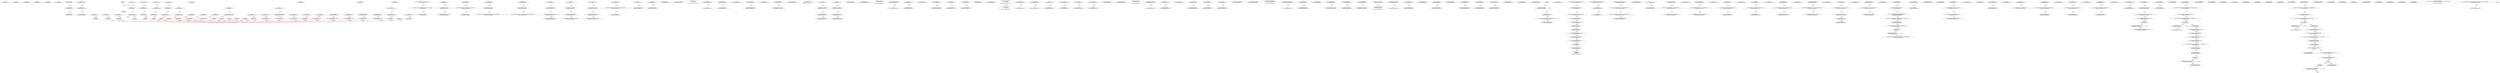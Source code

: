 digraph  {
13 [label="2_ transfer\n13-function_definition-3-3", type_label=function_definition];
28 [label="3_ approve\n28-function_definition-4-4", type_label=function_definition];
43 [label="4_ transferFrom\n43-function_definition-5-5", type_label=function_definition];
62 [label="5_ totalSupply\n62-function_definition-6-6", type_label=function_definition];
70 [label="6_ balanceOf\n70-function_definition-7-7", type_label=function_definition];
82 [label="7_ allowance\n82-function_definition-8-8", type_label=function_definition];
136 [label="13_ string private _name;\n136-new_variable-14-14", type_label=new_variable];
141 [label="14_ string private _symbol;\n141-new_variable-15-15", type_label=new_variable];
146 [label="15_ uint8 private _decimals;\n146-new_variable-16-16", type_label=new_variable];
165 [label="17_ _name = name;\n165-expression_statement-18-18", type_label=expression_statement];
169 [label="18_ _symbol = symbol;\n169-expression_statement-19-19", type_label=expression_statement];
173 [label="19_ _decimals = decimals;\n173-expression_statement-20-20", type_label=expression_statement];
177 [label="21_ name\n177-function_definition-22-24", type_label=function_definition];
186 [label="22_ return _name;\n186-return-23-23", type_label=return];
188 [label="24_ symbol\n188-function_definition-25-27", type_label=function_definition];
197 [label="25_ return _symbol;\n197-return-26-26", type_label=return];
199 [label="27_ decimals\n199-function_definition-28-30", type_label=function_definition];
208 [label="28_ return _decimals;\n208-return-29-29", type_label=return];
217 [label="33_ mul\n217-function_definition-34-41", type_label=function_definition];
234 [label="34_ if_a == 0\n234-if-35-37", type_label=if];
239 [label="35_ return 0;\n239-return-36-36", type_label=return];
241 [label="37_ uint256 c = a * b;\n241-new_variable-38-38", type_label=new_variable];
242 [label="37_ uint256 c\n242-new_variable-38-38", type_label=new_variable];
249 [label="38_ require(c / a == b);\n249-expression_statement-39-39", type_label=expression_statement];
258 [label="39_ return c;\n258-return-40-40", type_label=return];
260 [label="41_ div\n260-function_definition-42-46", type_label=function_definition];
277 [label="42_ require(b > 0);\n277-expression_statement-43-43", type_label=expression_statement];
284 [label="43_ uint256 c = a / b;\n284-new_variable-44-44", type_label=new_variable];
285 [label="43_ uint256 c\n285-new_variable-44-44", type_label=new_variable];
292 [label="44_ return c;\n292-return-45-45", type_label=return];
294 [label="46_ sub\n294-function_definition-47-51", type_label=function_definition];
311 [label="47_ require(b <= a);\n311-expression_statement-48-48", type_label=expression_statement];
318 [label="48_ uint256 c = a - b;\n318-new_variable-49-49", type_label=new_variable];
319 [label="48_ uint256 c\n319-new_variable-49-49", type_label=new_variable];
326 [label="49_ return c;\n326-return-50-50", type_label=return];
328 [label="51_ add\n328-function_definition-52-56", type_label=function_definition];
345 [label="52_ uint256 c = a + b;\n345-new_variable-53-53", type_label=new_variable];
346 [label="52_ uint256 c\n346-new_variable-53-53", type_label=new_variable];
353 [label="53_ require(c >= a);\n353-expression_statement-54-54", type_label=expression_statement];
360 [label="54_ return c;\n360-return-55-55", type_label=return];
362 [label="56_ mod\n362-function_definition-57-60", type_label=function_definition];
379 [label="57_ require(b != 0);\n379-expression_statement-58-58", type_label=expression_statement];
386 [label="58_ return a % b;\n386-return-59-59", type_label=return];
405 [label="64_ mapping (address => uint256) private _balances;\n405-new_variable-65-65", type_label=new_variable];
412 [label="65_ mapping (address => mapping (address => uint256)) private _allowed;\n412-new_variable-66-66", type_label=new_variable];
421 [label="66_ uint256 private _totalSupply;\n421-new_variable-67-67", type_label=new_variable];
426 [label="67_ totalSupply\n426-function_definition-68-70", type_label=function_definition];
435 [label="68_ return _totalSupply;\n435-return-69-69", type_label=return];
437 [label="70_ balanceOf\n437-function_definition-71-73", type_label=function_definition];
450 [label="71_ return _balances[owner];\n450-return-72-72", type_label=return];
454 [label="73_ allowance\n454-function_definition-74-76", type_label=function_definition];
471 [label="74_ return _allowed[owner][spender];\n471-return-75-75", type_label=return];
477 [label="76_ transfer\n477-function_definition-77-80", type_label=function_definition];
493 [label="77_ _transfer(msg.sender, to, value);\n493-expression_statement-78-78", type_label=expression_statement];
504 [label="78_ return true;\n504-return-79-79", type_label=return];
507 [label="80_ approve\n507-function_definition-81-86", type_label=function_definition];
523 [label="81_ require(spender != address(0));\n523-expression_statement-82-82", type_label=expression_statement];
532 [label="82_ _allowed[msg.sender][spender] = value;\n532-expression_statement-83-83", type_label=expression_statement];
552 [label="84_ return true;\n552-return-85-85", type_label=return];
555 [label="86_ transferFrom\n555-function_definition-87-92", type_label=function_definition];
575 [label="87_ _allowed[from][msg.sender] = _allowed[from][msg.sender].sub(value);\n575-expression_statement-88-88", type_label=expression_statement];
596 [label="88_ _transfer(from, to, value);\n596-expression_statement-89-89", type_label=expression_statement];
621 [label="90_ return true;\n621-return-91-91", type_label=return];
624 [label="92_ increaseAllowance\n624-function_definition-93-98", type_label=function_definition];
640 [label="93_ require(spender != address(0));\n640-expression_statement-94-94", type_label=expression_statement];
649 [label="94_ _allowed[msg.sender][spender] = _allowed[msg.sender][spender].add(addedValue);\n649-expression_statement-95-95", type_label=expression_statement];
686 [label="96_ return true;\n686-return-97-97", type_label=return];
689 [label="98_ decreaseAllowance\n689-function_definition-99-104", type_label=function_definition];
705 [label="99_ require(spender != address(0));\n705-expression_statement-100-100", type_label=expression_statement];
714 [label="100_ _allowed[msg.sender][spender] = _allowed[msg.sender][spender].sub(subtractedValue);\n714-expression_statement-101-101", type_label=expression_statement];
751 [label="102_ return true;\n751-return-103-103", type_label=return];
754 [label="104_ _transfer\n754-function_definition-105-110", type_label=function_definition];
770 [label="105_ require(to != address(0));\n770-expression_statement-106-106", type_label=expression_statement];
779 [label="106_ _balances[from] = _balances[from].sub(value);\n779-expression_statement-107-107", type_label=expression_statement];
792 [label="107_ _balances[to] = _balances[to].add(value);\n792-expression_statement-108-108", type_label=expression_statement];
813 [label="110_ _mint\n813-function_definition-111-116", type_label=function_definition];
825 [label="111_ require(account != address(0));\n825-expression_statement-112-112", type_label=expression_statement];
834 [label="112_ _totalSupply = _totalSupply.add(value);\n834-expression_statement-113-113", type_label=expression_statement];
843 [label="113_ _balances[account] = _balances[account].add(value);\n843-expression_statement-114-114", type_label=expression_statement];
866 [label="116_ _burn\n866-function_definition-117-122", type_label=function_definition];
878 [label="117_ require(account != address(0));\n878-expression_statement-118-118", type_label=expression_statement];
887 [label="118_ _totalSupply = _totalSupply.sub(value);\n887-expression_statement-119-119", type_label=expression_statement];
896 [label="119_ _balances[account] = _balances[account].sub(value);\n896-expression_statement-120-120", type_label=expression_statement];
919 [label="122_ _burnFrom\n919-function_definition-123-127", type_label=function_definition];
931 [label="123_ _allowed[account][msg.sender] = _allowed[account][msg.sender].sub(value);\n931-expression_statement-124-124", type_label=expression_statement];
952 [label="124_ _burn(account, value);\n952-expression_statement-125-125", type_label=expression_statement];
985 [label="130_ burn\n985-function_definition-131-133", type_label=function_definition];
993 [label="131_ _burn(msg.sender, value);\n993-expression_statement-132-132", type_label=expression_statement];
1002 [label="133_ burnFrom\n1002-function_definition-134-136", type_label=function_definition];
1014 [label="134_ _burnFrom(from, value);\n1014-expression_statement-135-135", type_label=expression_statement];
1028 [label="139_ address private _owner;\n1028-new_variable-140-140", type_label=new_variable];
1045 [label="142_ _owner = msg.sender;\n1045-expression_statement-143-143", type_label=expression_statement];
1059 [label="145_ owner\n1059-function_definition-146-148", type_label=function_definition];
1068 [label="146_ return _owner;\n1068-return-147-147", type_label=return];
1070 [label="148_ modifier onlyOwner() {\n        require(isOwner());\n        _;\n    }\n1070-expression_statement-149-152", type_label=expression_statement];
1073 [label="149_ require(isOwner());\n1073-expression_statement-150-150", type_label=expression_statement];
1079 [label="150_ _;\n1079-expression_statement-151-151", type_label=expression_statement];
1081 [label="152_ isOwner\n1081-function_definition-153-155", type_label=function_definition];
1090 [label="153_ return msg.sender == _owner;\n1090-return-154-154", type_label=return];
1096 [label="155_ renounceOwnership\n1096-function_definition-156-159", type_label=function_definition];
1099 [label="155_ onlyOwner\n1099-expression_statement-156-156", type_label=expression_statement];
1110 [label="157_ _owner = address(0);\n1110-expression_statement-158-158", type_label=expression_statement];
1116 [label="159_ transferOwnership\n1116-function_definition-160-162", type_label=function_definition];
1123 [label="159_ onlyOwner\n1123-expression_statement-160-160", type_label=expression_statement];
1126 [label="160_ _transferOwnership(newOwner);\n1126-expression_statement-161-161", type_label=expression_statement];
1131 [label="162_ _transferOwnership\n1131-function_definition-163-167", type_label=function_definition];
1139 [label="163_ require(newOwner != address(0));\n1139-expression_statement-164-164", type_label=expression_statement];
1154 [label="165_ _owner = newOwner;\n1154-expression_statement-166-166", type_label=expression_statement];
1165 [label="170_ struct Role {\n        mapping (address => bool) bearer;\n    }\n1165-expression_statement-171-173", type_label=expression_statement];
1173 [label="173_ add\n1173-function_definition-174-178", type_label=function_definition];
1186 [label="174_ require(account != address(0));\n1186-expression_statement-175-175", type_label=expression_statement];
1195 [label="175_ require(!has(role, account));\n1195-expression_statement-176-176", type_label=expression_statement];
1206 [label="176_ role.bearer[account] = true;\n1206-expression_statement-177-177", type_label=expression_statement];
1215 [label="178_ remove\n1215-function_definition-179-183", type_label=function_definition];
1228 [label="179_ require(account != address(0));\n1228-expression_statement-180-180", type_label=expression_statement];
1237 [label="180_ require(has(role, account));\n1237-expression_statement-181-181", type_label=expression_statement];
1247 [label="181_ role.bearer[account] = false;\n1247-expression_statement-182-182", type_label=expression_statement];
1256 [label="183_ has\n1256-function_definition-184-187", type_label=function_definition];
1274 [label="184_ require(account != address(0));\n1274-expression_statement-185-185", type_label=expression_statement];
1283 [label="185_ return role.bearer[account];\n1283-return-186-186", type_label=return];
1315 [label="193_ Roles.Role private _pausers;\n1315-new_variable-194-194", type_label=new_variable];
1324 [label="195_ _addPauser(msg.sender);\n1324-expression_statement-196-196", type_label=expression_statement];
1331 [label="197_ modifier onlyPauser() {\n        require(isPauser(msg.sender));\n        _;\n    }\n1331-expression_statement-198-201", type_label=expression_statement];
1334 [label="198_ require(isPauser(msg.sender));\n1334-expression_statement-199-199", type_label=expression_statement];
1344 [label="199_ _;\n1344-expression_statement-200-200", type_label=expression_statement];
1346 [label="201_ isPauser\n1346-function_definition-202-204", type_label=function_definition];
1359 [label="202_ return _pausers.has(account);\n1359-return-203-203", type_label=return];
1366 [label="204_ addPauser\n1366-function_definition-205-207", type_label=function_definition];
1373 [label="204_ onlyPauser\n1373-expression_statement-205-205", type_label=expression_statement];
1376 [label="205_ _addPauser(account);\n1376-expression_statement-206-206", type_label=expression_statement];
1381 [label="207_ renouncePauser\n1381-function_definition-208-210", type_label=function_definition];
1385 [label="208_ _removePauser(msg.sender);\n1385-expression_statement-209-209", type_label=expression_statement];
1392 [label="210_ _addPauser\n1392-function_definition-211-214", type_label=function_definition];
1400 [label="211_ _pausers.add(account);\n1400-expression_statement-212-212", type_label=expression_statement];
1411 [label="214_ _removePauser\n1411-function_definition-215-218", type_label=function_definition];
1419 [label="215_ _pausers.remove(account);\n1419-expression_statement-216-216", type_label=expression_statement];
1452 [label="223_ bool private _paused;\n1452-new_variable-224-224", type_label=new_variable];
1459 [label="225_ _paused = false;\n1459-expression_statement-226-226", type_label=expression_statement];
1464 [label="227_ paused\n1464-function_definition-228-230", type_label=function_definition];
1473 [label="228_ return _paused;\n1473-return-229-229", type_label=return];
1475 [label="230_ modifier whenNotPaused() {\n        require(!_paused);\n        _;\n    }\n1475-expression_statement-231-234", type_label=expression_statement];
1478 [label="231_ require(!_paused);\n1478-expression_statement-232-232", type_label=expression_statement];
1484 [label="232_ _;\n1484-expression_statement-233-233", type_label=expression_statement];
1486 [label="234_ modifier whenPaused() {\n        require(_paused);\n        _;\n    }\n1486-expression_statement-235-238", type_label=expression_statement];
1489 [label="235_ require(_paused);\n1489-expression_statement-236-236", type_label=expression_statement];
1494 [label="236_ _;\n1494-expression_statement-237-237", type_label=expression_statement];
1496 [label="238_ pause\n1496-function_definition-239-242", type_label=function_definition];
1499 [label="238_ onlyPauser\n1499-expression_statement-239-239", type_label=expression_statement];
1501 [label="238_ whenNotPaused\n1501-expression_statement-239-239", type_label=expression_statement];
1504 [label="239_ _paused = true;\n1504-expression_statement-240-240", type_label=expression_statement];
1515 [label="242_ unpause\n1515-function_definition-243-246", type_label=function_definition];
1518 [label="242_ onlyPauser\n1518-expression_statement-243-243", type_label=expression_statement];
1520 [label="242_ whenPaused\n1520-expression_statement-243-243", type_label=expression_statement];
1523 [label="243_ _paused = false;\n1523-expression_statement-244-244", type_label=expression_statement];
1560 [label="252_ Roles.Role private _minters;\n1560-new_variable-253-253", type_label=new_variable];
1569 [label="254_ _addMinter(msg.sender);\n1569-expression_statement-255-255", type_label=expression_statement];
1576 [label="256_ modifier onlyMinter() {\n        require(isMinter(msg.sender));\n        _;\n    }\n1576-expression_statement-257-260", type_label=expression_statement];
1579 [label="257_ require(isMinter(msg.sender));\n1579-expression_statement-258-258", type_label=expression_statement];
1589 [label="258_ _;\n1589-expression_statement-259-259", type_label=expression_statement];
1591 [label="260_ isMinter\n1591-function_definition-261-263", type_label=function_definition];
1604 [label="261_ return _minters.has(account);\n1604-return-262-262", type_label=return];
1611 [label="263_ addMinter\n1611-function_definition-264-266", type_label=function_definition];
1618 [label="263_ onlyMinter\n1618-expression_statement-264-264", type_label=expression_statement];
1621 [label="264_ _addMinter(account);\n1621-expression_statement-265-265", type_label=expression_statement];
1626 [label="266_ renounceMinter\n1626-function_definition-267-269", type_label=function_definition];
1630 [label="267_ _removeMinter(msg.sender);\n1630-expression_statement-268-268", type_label=expression_statement];
1637 [label="269_ _addMinter\n1637-function_definition-270-273", type_label=function_definition];
1645 [label="270_ _minters.add(account);\n1645-expression_statement-271-271", type_label=expression_statement];
1656 [label="273_ _removeMinter\n1656-function_definition-274-277", type_label=function_definition];
1664 [label="274_ _minters.remove(account);\n1664-expression_statement-275-275", type_label=expression_statement];
1701 [label="283_ Roles.Role private _whitelistAdmins;\n1701-new_variable-284-284", type_label=new_variable];
1710 [label="285_ _addWhitelistAdmin(msg.sender);\n1710-expression_statement-286-286", type_label=expression_statement];
1717 [label="287_ modifier onlyWhitelistAdmin() {\n        require(isWhitelistAdmin(msg.sender));\n        _;\n    }\n1717-expression_statement-288-291", type_label=expression_statement];
1720 [label="288_ require(isWhitelistAdmin(msg.sender));\n1720-expression_statement-289-289", type_label=expression_statement];
1730 [label="289_ _;\n1730-expression_statement-290-290", type_label=expression_statement];
1732 [label="291_ isWhitelistAdmin\n1732-function_definition-292-294", type_label=function_definition];
1745 [label="292_ return _whitelistAdmins.has(account);\n1745-return-293-293", type_label=return];
1752 [label="294_ addWhitelistAdmin\n1752-function_definition-295-297", type_label=function_definition];
1759 [label="294_ onlyWhitelistAdmin\n1759-expression_statement-295-295", type_label=expression_statement];
1762 [label="295_ _addWhitelistAdmin(account);\n1762-expression_statement-296-296", type_label=expression_statement];
1767 [label="297_ renounceWhitelistAdmin\n1767-function_definition-298-300", type_label=function_definition];
1771 [label="298_ _removeWhitelistAdmin(msg.sender);\n1771-expression_statement-299-299", type_label=expression_statement];
1778 [label="300_ _addWhitelistAdmin\n1778-function_definition-301-304", type_label=function_definition];
1786 [label="301_ _whitelistAdmins.add(account);\n1786-expression_statement-302-302", type_label=expression_statement];
1797 [label="304_ _removeWhitelistAdmin\n1797-function_definition-305-308", type_label=function_definition];
1805 [label="305_ _whitelistAdmins.remove(account);\n1805-expression_statement-306-306", type_label=expression_statement];
1845 [label="314_ Roles.Role private _whitelisteds;\n1845-new_variable-315-315", type_label=new_variable];
1852 [label="315_ modifier onlyWhitelisted() {\n        require(isWhitelisted(msg.sender));\n        _;\n    }\n1852-expression_statement-316-319", type_label=expression_statement];
1855 [label="316_ require(isWhitelisted(msg.sender));\n1855-expression_statement-317-317", type_label=expression_statement];
1865 [label="317_ _;\n1865-expression_statement-318-318", type_label=expression_statement];
1867 [label="319_ isWhitelisted\n1867-function_definition-320-322", type_label=function_definition];
1880 [label="320_ return _whitelisteds.has(account);\n1880-return-321-321", type_label=return];
1887 [label="322_ addWhitelisted\n1887-function_definition-323-325", type_label=function_definition];
1894 [label="322_ onlyWhitelistAdmin\n1894-expression_statement-323-323", type_label=expression_statement];
1897 [label="323_ _addWhitelisted(account);\n1897-expression_statement-324-324", type_label=expression_statement];
1902 [label="325_ removeWhitelisted\n1902-function_definition-326-328", type_label=function_definition];
1909 [label="325_ onlyWhitelistAdmin\n1909-expression_statement-326-326", type_label=expression_statement];
1912 [label="326_ _removeWhitelisted(account);\n1912-expression_statement-327-327", type_label=expression_statement];
1917 [label="328_ renounceWhitelisted\n1917-function_definition-329-331", type_label=function_definition];
1921 [label="329_ _removeWhitelisted(msg.sender);\n1921-expression_statement-330-330", type_label=expression_statement];
1928 [label="331_ _addWhitelisted\n1928-function_definition-332-335", type_label=function_definition];
1936 [label="332_ _whitelisteds.add(account);\n1936-expression_statement-333-333", type_label=expression_statement];
1947 [label="335_ _removeWhitelisted\n1947-function_definition-336-339", type_label=function_definition];
1955 [label="336_ _whitelisteds.remove(account);\n1955-expression_statement-337-337", type_label=expression_statement];
1980 [label="343_ WhitelistedRole()\n1980-expression_statement-344-344", type_label=expression_statement];
1983 [label="345_ verifyParticipant\n1983-function_definition-346-350", type_label=function_definition];
1990 [label="345_ onlyWhitelistAdmin\n1990-expression_statement-346-346", type_label=expression_statement];
1993 [label="346_ if\n1993-if-347-349", type_label=if];
2000 [label="347_ addWhitelisted(participant);\n2000-expression_statement-348-348", type_label=expression_statement];
2005 [label="350_ removeWhitelistAdmin\n2005-function_definition-351-354", type_label=function_definition];
2012 [label="350_ onlyOwner\n2012-expression_statement-351-351", type_label=expression_statement];
2015 [label="351_ require(account != msg.sender, \"Use renounceWhitelistAdmin\");\n2015-expression_statement-352-352", type_label=expression_statement];
2027 [label="352_ _removeWhitelistAdmin(account);\n2027-expression_statement-353-353", type_label=expression_statement];
2054 [label="357_ mapping(address => uint256) public pendingBuys;\n2054-new_variable-358-358", type_label=new_variable];
2061 [label="358_ address[] public participantAddresses;\n2061-new_variable-359-359", type_label=new_variable];
2067 [label="359_ mapping (address => uint256) public pendingWithdrawals;\n2067-new_variable-360-360", type_label=new_variable];
2074 [label="360_ address payable[] public withdrawals;\n2074-new_variable-361-361", type_label=new_variable];
2080 [label="361_ uint256 public minimumWei = 50 finney;\n2080-new_variable-362-362", type_label=new_variable];
2087 [label="362_ uint256 public entryFee = 50;\n2087-new_variable-363-363", type_label=new_variable];
2093 [label="363_ uint256 public exitFee = 50;\n2093-new_variable-364-364", type_label=new_variable];
2099 [label="364_ uint256 public minTokenRedemption = 1 ether;\n2099-new_variable-365-365", type_label=new_variable];
2106 [label="365_ uint256 public maxAllocationsPerTx = 50;\n2106-new_variable-366-366", type_label=new_variable];
2112 [label="366_ uint256 public maxWithdrawalsPerTx = 50;\n2112-new_variable-367-367", type_label=new_variable];
2118 [label="367_ Price public price;\n2118-new_variable-368-368", type_label=new_variable];
2124 [label="368_ address public whitelistContract;\n2124-new_variable-369-369", type_label=new_variable];
2129 [label="369_ struct Price {\n        uint256 numerator;\n        uint256 denominator;\n    }\n2129-expression_statement-370-373", type_label=expression_statement];
2248 [label="384_ ERC20Detailed(\"CRYPTO10 Hedged\", \"C10\", 18)\n2248-expression_statement-385-385", type_label=expression_statement];
2258 [label="385_ ERC20Burnable()\n2258-expression_statement-386-386", type_label=expression_statement];
2260 [label="386_ Pausable()\n2260-expression_statement-387-387", type_label=expression_statement];
2263 [label="387_ price = Price(priceNumeratorInput, 1000);\n2263-expression_statement-388-388", type_label=expression_statement];
2272 [label="388_ require(priceNumeratorInput > 0, \"Invalid price numerator\");\n2272-expression_statement-389-389", type_label=expression_statement];
2282 [label="389_ require(whitelistContractInput != address(0), \"Invalid whitelist address\");\n2282-expression_statement-390-390", type_label=expression_statement];
2294 [label="390_ whitelistContract = whitelistContractInput;\n2294-expression_statement-391-391", type_label=expression_statement];
2302 [label="393_ buyTokens(msg.sender);\n2302-expression_statement-394-394", type_label=expression_statement];
2309 [label="395_ buy\n2309-function_definition-396-398", type_label=function_definition];
2314 [label="396_ buyTokens(msg.sender);\n2314-expression_statement-397-397", type_label=expression_statement];
2321 [label="398_ setMaxAllocationsPerTx\n2321-function_definition-399-402", type_label=function_definition];
2328 [label="398_ onlyOwner\n2328-expression_statement-399-399", type_label=expression_statement];
2331 [label="399_ require(newMaxAllocationsPerTx > 0, \"Must be greater than 0\");\n2331-expression_statement-400-400", type_label=expression_statement];
2341 [label="400_ maxAllocationsPerTx = newMaxAllocationsPerTx;\n2341-expression_statement-401-401", type_label=expression_statement];
2345 [label="402_ setMaxWithdrawalsPerTx\n2345-function_definition-403-406", type_label=function_definition];
2352 [label="402_ onlyOwner\n2352-expression_statement-403-403", type_label=expression_statement];
2355 [label="403_ require(newMaxWithdrawalsPerTx > 0, \"Must be greater than 0\");\n2355-expression_statement-404-404", type_label=expression_statement];
2365 [label="404_ maxWithdrawalsPerTx = newMaxWithdrawalsPerTx;\n2365-expression_statement-405-405", type_label=expression_statement];
2369 [label="406_ setEntryFee\n2369-function_definition-407-410", type_label=function_definition];
2376 [label="406_ onlyOwner\n2376-expression_statement-407-407", type_label=expression_statement];
2379 [label="407_ require(newFee < 10000, \"Must be less than 100 percent\");\n2379-expression_statement-408-408", type_label=expression_statement];
2389 [label="408_ entryFee = newFee;\n2389-expression_statement-409-409", type_label=expression_statement];
2393 [label="410_ setExitFee\n2393-function_definition-411-414", type_label=function_definition];
2400 [label="410_ onlyOwner\n2400-expression_statement-411-411", type_label=expression_statement];
2403 [label="411_ require(newFee < 10000, \"Must be less than 100 percent\");\n2403-expression_statement-412-412", type_label=expression_statement];
2413 [label="412_ exitFee = newFee;\n2413-expression_statement-413-413", type_label=expression_statement];
2417 [label="414_ setMinimumBuyValue\n2417-function_definition-415-418", type_label=function_definition];
2424 [label="414_ onlyOwner\n2424-expression_statement-415-415", type_label=expression_statement];
2427 [label="415_ require(newMinimumWei > 0, \"Minimum must be greater than 0\");\n2427-expression_statement-416-416", type_label=expression_statement];
2437 [label="416_ minimumWei = newMinimumWei;\n2437-expression_statement-417-417", type_label=expression_statement];
2441 [label="418_ setMinimumTokenRedemption\n2441-function_definition-419-422", type_label=function_definition];
2448 [label="418_ onlyOwner\n2448-expression_statement-419-419", type_label=expression_statement];
2451 [label="419_ require(newMinTokenRedemption > 0, \"Minimum must be greater than 0\");\n2451-expression_statement-420-420", type_label=expression_statement];
2461 [label="420_ minTokenRedemption = newMinTokenRedemption;\n2461-expression_statement-421-421", type_label=expression_statement];
2465 [label="422_ updatePrice\n2465-function_definition-423-429", type_label=function_definition];
2472 [label="422_ onlyMinter\n2472-expression_statement-423-423", type_label=expression_statement];
2475 [label="423_ require(newNumerator > 0, \"Must be positive value\");\n2475-expression_statement-424-424", type_label=expression_statement];
2485 [label="424_ price.numerator = newNumerator;\n2485-expression_statement-425-425", type_label=expression_statement];
2491 [label="425_ allocateTokens();\n2491-expression_statement-426-426", type_label=expression_statement];
2494 [label="426_ processWithdrawals();\n2494-expression_statement-427-427", type_label=expression_statement];
2507 [label="429_ updatePriceDenominator\n2507-function_definition-430-433", type_label=function_definition];
2514 [label="429_ onlyMinter\n2514-expression_statement-430-430", type_label=expression_statement];
2517 [label="430_ require(newDenominator > 0, \"Must be positive value\");\n2517-expression_statement-431-431", type_label=expression_statement];
2527 [label="431_ price.denominator = newDenominator;\n2527-expression_statement-432-432", type_label=expression_statement];
2533 [label="433_ requestWithdrawal\n2533-function_definition-434-447", type_label=function_definition];
2540 [label="433_ whenNotPaused\n2540-expression_statement-434-434", type_label=expression_statement];
2542 [label="434_ onlyWhitelisted\n2542-expression_statement-435-435", type_label=expression_statement];
2545 [label="435_ address payable participant = msg.sender;\n2545-new_variable-436-436", type_label=new_variable];
2546 [label="435_ address payable participant\n2546-new_variable-436-436", type_label=new_variable];
2553 [label="436_ require(balanceOf(participant) >= amountTokensToWithdraw, \n            \"Cannot withdraw more than balance held\");\n2553-expression_statement-437-438", type_label=expression_statement];
2566 [label="438_ require(amountTokensToWithdraw >= minTokenRedemption, \"Too few tokens\");\n2566-expression_statement-439-439", type_label=expression_statement];
2576 [label="439_ burn(amountTokensToWithdraw);\n2576-expression_statement-440-440", type_label=expression_statement];
2581 [label="440_ uint256 pendingAmount = pendingWithdrawals[participant];\n2581-new_variable-441-441", type_label=new_variable];
2582 [label="440_ uint256 pendingAmount\n2582-new_variable-441-441", type_label=new_variable];
2589 [label="441_ if_pendingAmount == 0\n2589-if-442-444", type_label=if];
2594 [label="442_ withdrawals.push(participant);\n2594-expression_statement-443-443", type_label=expression_statement];
2601 [label="444_ pendingWithdrawals[participant] = pendingAmount.add(amountTokensToWithdraw);\n2601-expression_statement-445-445", type_label=expression_statement];
2618 [label="447_ claimTokens\n2618-function_definition-448-453", type_label=function_definition];
2626 [label="447_ onlyOwner\n2626-expression_statement-448-448", type_label=expression_statement];
2629 [label="448_ require(address(token) != address(0), \"Invalid address\");\n2629-expression_statement-449-449", type_label=expression_statement];
2643 [label="449_ uint256 balance = token.balanceOf(address(this));\n2643-new_variable-450-450", type_label=new_variable];
2644 [label="449_ uint256 balance\n2644-new_variable-450-450", type_label=new_variable];
2656 [label="450_ token.transfer(owner(), token.balanceOf(address(this)));\n2656-expression_statement-451-451", type_label=expression_statement];
2681 [label="453_ burnForParticipant\n2681-function_definition-454-456", type_label=function_definition];
2692 [label="453_ onlyOwner\n2692-expression_statement-454-454", type_label=expression_statement];
2695 [label="454_ _burn(account, value);\n2695-expression_statement-455-455", type_label=expression_statement];
2702 [label="456_ addLiquidity\n2702-function_definition-457-460", type_label=function_definition];
2707 [label="457_ require(msg.value > 0, \"Must be positive value\");\n2707-expression_statement-458-458", type_label=expression_statement];
2725 [label="460_ removeLiquidity\n2725-function_definition-461-465", type_label=function_definition];
2732 [label="460_ onlyOwner\n2732-expression_statement-461-461", type_label=expression_statement];
2735 [label="461_ require(amount <= address(this).balance, \"Insufficient balance\");\n2735-expression_statement-462-462", type_label=expression_statement];
2749 [label="462_ msg.sender.transfer(amount);\n2749-expression_statement-463-463", type_label=expression_statement];
2762 [label="465_ removeMinter\n2762-function_definition-466-469", type_label=function_definition];
2769 [label="465_ onlyOwner\n2769-expression_statement-466-466", type_label=expression_statement];
2772 [label="466_ require(account != msg.sender, \"Use renounceMinter\");\n2772-expression_statement-467-467", type_label=expression_statement];
2784 [label="467_ _removeMinter(account);\n2784-expression_statement-468-468", type_label=expression_statement];
2789 [label="469_ removePauser\n2789-function_definition-470-473", type_label=function_definition];
2796 [label="469_ onlyOwner\n2796-expression_statement-470-470", type_label=expression_statement];
2799 [label="470_ require(account != msg.sender, \"Use renouncePauser\");\n2799-expression_statement-471-471", type_label=expression_statement];
2811 [label="471_ _removePauser(account);\n2811-expression_statement-472-472", type_label=expression_statement];
2816 [label="473_ numberWithdrawalsPending\n2816-function_definition-474-476", type_label=function_definition];
2825 [label="474_ return withdrawals.length;\n2825-return-475-475", type_label=return];
2829 [label="476_ numberBuysPending\n2829-function_definition-477-479", type_label=function_definition];
2838 [label="477_ return participantAddresses.length;\n2838-return-478-478", type_label=return];
2842 [label="479_ mint\n2842-function_definition-480-483", type_label=function_definition];
2853 [label="479_ onlyMinter\n2853-expression_statement-480-480", type_label=expression_statement];
2855 [label="479_ whenNotPaused\n2855-expression_statement-480-480", type_label=expression_statement];
2862 [label="480_ _mint(to, value);\n2862-expression_statement-481-481", type_label=expression_statement];
2869 [label="481_ return true;\n2869-return-482-482", type_label=return];
2872 [label="483_ buyTokens\n2872-function_definition-484-493", type_label=function_definition];
2879 [label="483_ whenNotPaused\n2879-expression_statement-484-484", type_label=expression_statement];
2881 [label="483_ onlyWhitelisted\n2881-expression_statement-484-484", type_label=expression_statement];
2884 [label="484_ assert(participant != address(0));\n2884-expression_statement-485-485", type_label=expression_statement];
2893 [label="485_ require(msg.value >= minimumWei, \"Minimum wei not met\");\n2893-expression_statement-486-486", type_label=expression_statement];
2905 [label="486_ uint256 pendingAmount = pendingBuys[participant];\n2905-new_variable-487-487", type_label=new_variable];
2906 [label="486_ uint256 pendingAmount\n2906-new_variable-487-487", type_label=new_variable];
2913 [label="487_ if_pendingAmount == 0\n2913-if-488-490", type_label=if];
2918 [label="488_ participantAddresses.push(participant);\n2918-expression_statement-489-489", type_label=expression_statement];
2925 [label="490_ pendingBuys[participant] = pendingAmount.add(msg.value);\n2925-expression_statement-491-491", type_label=expression_statement];
2946 [label="493_ allocateTokens\n2946-function_definition-494-501", type_label=function_definition];
2950 [label="494_ uint256 numberOfAllocations = min(participantAddresses.length, maxAllocationsPerTx);\n2950-new_variable-495-495", type_label=new_variable];
2951 [label="494_ uint256 numberOfAllocations\n2951-new_variable-495-495", type_label=new_variable];
2963 [label="495_ uint256 startingIndex = participantAddresses.length;\n2963-new_variable-496-496", type_label=new_variable];
2964 [label="495_ uint256 startingIndex\n2964-new_variable-496-496", type_label=new_variable];
2971 [label="496_ uint256 endingIndex = participantAddresses.length.sub(numberOfAllocations);\n2971-new_variable-497-497", type_label=new_variable];
2972 [label="496_ uint256 endingIndex\n2972-new_variable-497-497", type_label=new_variable];
2984 [label="497_ for(i > endingIndex;;i--)\n2984-for-498-500", type_label=for];
2986 [label="497_ uint256 i\n2986-new_variable-498-498", type_label=new_variable];
2995 [label="497_ i--\n2995-expression_statement-498-498", type_label=expression_statement];
2998 [label="498_ handleAllocation(i - 1);\n2998-expression_statement-499-499", type_label=expression_statement];
3005 [label="501_ handleAllocation\n3005-function_definition-502-515", type_label=function_definition];
3013 [label="502_ address participant = participantAddresses[index];\n3013-new_variable-503-503", type_label=new_variable];
3014 [label="502_ address participant\n3014-new_variable-503-503", type_label=new_variable];
3021 [label="503_ uint256 deposit = pendingBuys[participant];\n3021-new_variable-504-504", type_label=new_variable];
3022 [label="503_ uint256 deposit\n3022-new_variable-504-504", type_label=new_variable];
3029 [label="504_ uint256 feeAmount = deposit.mul(entryFee) / 10000;\n3029-new_variable-505-505", type_label=new_variable];
3030 [label="504_ uint256 feeAmount\n3030-new_variable-505-505", type_label=new_variable];
3042 [label="505_ uint256 balance = deposit.sub(feeAmount);\n3042-new_variable-506-506", type_label=new_variable];
3043 [label="505_ uint256 balance\n3043-new_variable-506-506", type_label=new_variable];
3053 [label="506_ uint256 newTokens = balance.mul(price.numerator) / price.denominator;\n3053-new_variable-507-507", type_label=new_variable];
3054 [label="506_ uint256 newTokens\n3054-new_variable-507-507", type_label=new_variable];
3070 [label="507_ pendingBuys[participant] = 0;\n3070-expression_statement-508-508", type_label=expression_statement];
3076 [label="508_ participantAddresses.pop();\n3076-expression_statement-509-509", type_label=expression_statement];
3081 [label="509_ if_feeAmount > 0\n3081-if-510-512", type_label=if];
3086 [label="510_ address(uint160(owner())).transfer(feeAmount);\n3086-expression_statement-511-511", type_label=expression_statement];
3098 [label="512_ mint(participant, newTokens);\n3098-expression_statement-513-513", type_label=expression_statement];
3113 [label="515_ processWithdrawals\n3113-function_definition-516-523", type_label=function_definition];
3117 [label="516_ uint256 numberOfWithdrawals = min(withdrawals.length, maxWithdrawalsPerTx);\n3117-new_variable-517-517", type_label=new_variable];
3118 [label="516_ uint256 numberOfWithdrawals\n3118-new_variable-517-517", type_label=new_variable];
3130 [label="517_ uint256 startingIndex = withdrawals.length;\n3130-new_variable-518-518", type_label=new_variable];
3131 [label="517_ uint256 startingIndex\n3131-new_variable-518-518", type_label=new_variable];
3138 [label="518_ uint256 endingIndex = withdrawals.length.sub(numberOfWithdrawals);\n3138-new_variable-519-519", type_label=new_variable];
3139 [label="518_ uint256 endingIndex\n3139-new_variable-519-519", type_label=new_variable];
3151 [label="519_ for(i > endingIndex;;i--)\n3151-for-520-522", type_label=for];
3153 [label="519_ uint256 i\n3153-new_variable-520-520", type_label=new_variable];
3162 [label="519_ i--\n3162-expression_statement-520-520", type_label=expression_statement];
3165 [label="520_ handleWithdrawal(i - 1);\n3165-expression_statement-521-521", type_label=expression_statement];
3172 [label="523_ handleWithdrawal\n3172-function_definition-524-546", type_label=function_definition];
3180 [label="524_ address payable participant = withdrawals[index];\n3180-new_variable-525-525", type_label=new_variable];
3181 [label="524_ address payable participant\n3181-new_variable-525-525", type_label=new_variable];
3188 [label="525_ uint256 tokens = pendingWithdrawals[participant];\n3188-new_variable-526-526", type_label=new_variable];
3189 [label="525_ uint256 tokens\n3189-new_variable-526-526", type_label=new_variable];
3196 [label="526_ uint256 withdrawValue = tokens.mul(price.denominator) / price.numerator;\n3196-new_variable-527-527", type_label=new_variable];
3197 [label="526_ uint256 withdrawValue\n3197-new_variable-527-527", type_label=new_variable];
3213 [label="527_ pendingWithdrawals[participant] = 0;\n3213-expression_statement-528-528", type_label=expression_statement];
3219 [label="528_ withdrawals.pop();\n3219-expression_statement-529-529", type_label=expression_statement];
3224 [label="529_ if_address(this).balance < withdrawValue\n3224-if-530-534", type_label=if];
3233 [label="530_ mint(participant, tokens);\n3233-expression_statement-531-531", type_label=expression_statement];
3246 [label="532_ return;\n3246-return-533-533", type_label=return];
3247 [label="534_ uint256 feeAmount = withdrawValue.mul(exitFee) / 10000;\n3247-new_variable-535-535", type_label=new_variable];
3248 [label="534_ uint256 feeAmount\n3248-new_variable-535-535", type_label=new_variable];
3260 [label="535_ uint256 balance = withdrawValue.sub(feeAmount);\n3260-new_variable-536-536", type_label=new_variable];
3261 [label="535_ uint256 balance\n3261-new_variable-536-536", type_label=new_variable];
3271 [label="536_ if\n3271-if-537-545", type_label=if];
3279 [label="537_ if_feeAmount > 0\n3279-if-538-540", type_label=if];
3284 [label="538_ address(uint160(owner())).transfer(feeAmount);\n3284-expression_statement-539-539", type_label=expression_statement];
3305 [label="542_ mint(participant, tokens);\n3305-expression_statement-543-543", type_label=expression_statement];
3318 [label="546_ min\n3318-function_definition-547-549", type_label=function_definition];
3335 [label="547_ return a < b ? a : b;\n3335-return-548-548", type_label=return];
3342 [label="549_ modifier onlyWhitelisted() {\n        require(InvictusWhitelist(whitelistContract).isWhitelisted(msg.sender), \"Must be whitelisted\");\n        _;\n    }\n3342-expression_statement-550-553", type_label=expression_statement];
3345 [label="550_ require(InvictusWhitelist(whitelistContract).isWhitelisted(msg.sender), \"Must be whitelisted\");\n3345-expression_statement-551-551", type_label=expression_statement];
3363 [label="551_ _;\n3363-expression_statement-552-552", type_label=expression_statement];
1 [label="0_ start_node", type_label=start];
2 [label="0_ exit_node", type_label=exit];
3296;
136 -> 141  [color=red, controlflow_type=next_line, edge_type=CFG_edge, key=0, label=next_line];
141 -> 146  [color=red, controlflow_type=next_line, edge_type=CFG_edge, key=0, label=next_line];
165 -> 169  [color=red, controlflow_type=next_line, edge_type=CFG_edge, key=0, label=next_line];
169 -> 173  [color=red, controlflow_type=next_line, edge_type=CFG_edge, key=0, label=next_line];
177 -> 186  [color=red, controlflow_type=next_line, edge_type=CFG_edge, key=0, label=next_line];
186 -> 2  [color=red, controlflow_type=return_exit, edge_type=CFG_edge, key=0, label=return_exit];
188 -> 197  [color=red, controlflow_type=next_line, edge_type=CFG_edge, key=0, label=next_line];
197 -> 2  [color=red, controlflow_type=return_exit, edge_type=CFG_edge, key=0, label=return_exit];
199 -> 208  [color=red, controlflow_type=next_line, edge_type=CFG_edge, key=0, label=next_line];
208 -> 2  [color=red, controlflow_type=return_exit, edge_type=CFG_edge, key=0, label=return_exit];
217 -> 241  [color=red, controlflow_type=next_line, edge_type=CFG_edge, key=0, label=next_line];
234 -> 239  [color=red, controlflow_type=pos_next, edge_type=CFG_edge, key=0, label=pos_next];
234 -> 241  [color=red, controlflow_type=neg_next, edge_type=CFG_edge, key=0, label=neg_next];
239 -> 2  [color=red, controlflow_type=return_exit, edge_type=CFG_edge, key=0, label=return_exit];
241 -> 249  [color=red, controlflow_type=next_line, edge_type=CFG_edge, key=0, label=next_line];
249 -> 258  [color=red, controlflow_type=next_line, edge_type=CFG_edge, key=0, label=next_line];
258 -> 2  [color=red, controlflow_type=return_exit, edge_type=CFG_edge, key=0, label=return_exit];
260 -> 277  [color=red, controlflow_type=next_line, edge_type=CFG_edge, key=0, label=next_line];
277 -> 284  [color=red, controlflow_type=next_line, edge_type=CFG_edge, key=0, label=next_line];
284 -> 292  [color=red, controlflow_type=next_line, edge_type=CFG_edge, key=0, label=next_line];
292 -> 2  [color=red, controlflow_type=return_exit, edge_type=CFG_edge, key=0, label=return_exit];
294 -> 311  [color=red, controlflow_type=next_line, edge_type=CFG_edge, key=0, label=next_line];
311 -> 318  [color=red, controlflow_type=next_line, edge_type=CFG_edge, key=0, label=next_line];
318 -> 326  [color=red, controlflow_type=next_line, edge_type=CFG_edge, key=0, label=next_line];
326 -> 2  [color=red, controlflow_type=return_exit, edge_type=CFG_edge, key=0, label=return_exit];
328 -> 345  [color=red, controlflow_type=next_line, edge_type=CFG_edge, key=0, label=next_line];
345 -> 353  [color=red, controlflow_type=next_line, edge_type=CFG_edge, key=0, label=next_line];
353 -> 360  [color=red, controlflow_type=next_line, edge_type=CFG_edge, key=0, label=next_line];
360 -> 2  [color=red, controlflow_type=return_exit, edge_type=CFG_edge, key=0, label=return_exit];
362 -> 379  [color=red, controlflow_type=next_line, edge_type=CFG_edge, key=0, label=next_line];
379 -> 386  [color=red, controlflow_type=next_line, edge_type=CFG_edge, key=0, label=next_line];
386 -> 2  [color=red, controlflow_type=return_exit, edge_type=CFG_edge, key=0, label=return_exit];
405 -> 412  [color=red, controlflow_type=next_line, edge_type=CFG_edge, key=0, label=next_line];
412 -> 421  [color=red, controlflow_type=next_line, edge_type=CFG_edge, key=0, label=next_line];
426 -> 435  [color=red, controlflow_type=next_line, edge_type=CFG_edge, key=0, label=next_line];
435 -> 2  [color=red, controlflow_type=return_exit, edge_type=CFG_edge, key=0, label=return_exit];
437 -> 450  [color=red, controlflow_type=next_line, edge_type=CFG_edge, key=0, label=next_line];
450 -> 2  [color=red, controlflow_type=return_exit, edge_type=CFG_edge, key=0, label=return_exit];
454 -> 471  [color=red, controlflow_type=next_line, edge_type=CFG_edge, key=0, label=next_line];
471 -> 2  [color=red, controlflow_type=return_exit, edge_type=CFG_edge, key=0, label=return_exit];
477 -> 493  [color=red, controlflow_type=next_line, edge_type=CFG_edge, key=0, label=next_line];
493 -> 504  [color=red, controlflow_type=next_line, edge_type=CFG_edge, key=0, label=next_line];
504 -> 2  [color=red, controlflow_type=return_exit, edge_type=CFG_edge, key=0, label=return_exit];
507 -> 523  [color=red, controlflow_type=next_line, edge_type=CFG_edge, key=0, label=next_line];
523 -> 532  [color=red, controlflow_type=next_line, edge_type=CFG_edge, key=0, label=next_line];
552 -> 2  [color=red, controlflow_type=return_exit, edge_type=CFG_edge, key=0, label=return_exit];
555 -> 575  [color=red, controlflow_type=next_line, edge_type=CFG_edge, key=0, label=next_line];
575 -> 596  [color=red, controlflow_type=next_line, edge_type=CFG_edge, key=0, label=next_line];
621 -> 2  [color=red, controlflow_type=return_exit, edge_type=CFG_edge, key=0, label=return_exit];
624 -> 640  [color=red, controlflow_type=next_line, edge_type=CFG_edge, key=0, label=next_line];
640 -> 649  [color=red, controlflow_type=next_line, edge_type=CFG_edge, key=0, label=next_line];
686 -> 2  [color=red, controlflow_type=return_exit, edge_type=CFG_edge, key=0, label=return_exit];
689 -> 705  [color=red, controlflow_type=next_line, edge_type=CFG_edge, key=0, label=next_line];
705 -> 714  [color=red, controlflow_type=next_line, edge_type=CFG_edge, key=0, label=next_line];
751 -> 2  [color=red, controlflow_type=return_exit, edge_type=CFG_edge, key=0, label=return_exit];
754 -> 770  [color=red, controlflow_type=next_line, edge_type=CFG_edge, key=0, label=next_line];
770 -> 779  [color=red, controlflow_type=next_line, edge_type=CFG_edge, key=0, label=next_line];
779 -> 792  [color=red, controlflow_type=next_line, edge_type=CFG_edge, key=0, label=next_line];
813 -> 825  [color=red, controlflow_type=next_line, edge_type=CFG_edge, key=0, label=next_line];
825 -> 834  [color=red, controlflow_type=next_line, edge_type=CFG_edge, key=0, label=next_line];
834 -> 843  [color=red, controlflow_type=next_line, edge_type=CFG_edge, key=0, label=next_line];
866 -> 878  [color=red, controlflow_type=next_line, edge_type=CFG_edge, key=0, label=next_line];
878 -> 887  [color=red, controlflow_type=next_line, edge_type=CFG_edge, key=0, label=next_line];
887 -> 896  [color=red, controlflow_type=next_line, edge_type=CFG_edge, key=0, label=next_line];
919 -> 931  [color=red, controlflow_type=next_line, edge_type=CFG_edge, key=0, label=next_line];
931 -> 952  [color=red, controlflow_type=next_line, edge_type=CFG_edge, key=0, label=next_line];
985 -> 993  [color=red, controlflow_type=next_line, edge_type=CFG_edge, key=0, label=next_line];
1002 -> 1014  [color=red, controlflow_type=next_line, edge_type=CFG_edge, key=0, label=next_line];
1059 -> 1068  [color=red, controlflow_type=next_line, edge_type=CFG_edge, key=0, label=next_line];
1068 -> 2  [color=red, controlflow_type=return_exit, edge_type=CFG_edge, key=0, label=return_exit];
1073 -> 1079  [color=red, controlflow_type=next_line, edge_type=CFG_edge, key=0, label=next_line];
1081 -> 1090  [color=red, controlflow_type=next_line, edge_type=CFG_edge, key=0, label=next_line];
1090 -> 2  [color=red, controlflow_type=return_exit, edge_type=CFG_edge, key=0, label=return_exit];
1096 -> 1110  [color=red, controlflow_type=next_line, edge_type=CFG_edge, key=0, label=next_line];
1116 -> 1126  [color=red, controlflow_type=next_line, edge_type=CFG_edge, key=0, label=next_line];
1131 -> 1139  [color=red, controlflow_type=next_line, edge_type=CFG_edge, key=0, label=next_line];
1173 -> 1186  [color=red, controlflow_type=next_line, edge_type=CFG_edge, key=0, label=next_line];
1186 -> 1195  [color=red, controlflow_type=next_line, edge_type=CFG_edge, key=0, label=next_line];
1195 -> 1206  [color=red, controlflow_type=next_line, edge_type=CFG_edge, key=0, label=next_line];
1215 -> 1228  [color=red, controlflow_type=next_line, edge_type=CFG_edge, key=0, label=next_line];
1228 -> 1237  [color=red, controlflow_type=next_line, edge_type=CFG_edge, key=0, label=next_line];
1237 -> 1247  [color=red, controlflow_type=next_line, edge_type=CFG_edge, key=0, label=next_line];
1256 -> 1274  [color=red, controlflow_type=next_line, edge_type=CFG_edge, key=0, label=next_line];
1274 -> 1283  [color=red, controlflow_type=next_line, edge_type=CFG_edge, key=0, label=next_line];
1283 -> 2  [color=red, controlflow_type=return_exit, edge_type=CFG_edge, key=0, label=return_exit];
1334 -> 1344  [color=red, controlflow_type=next_line, edge_type=CFG_edge, key=0, label=next_line];
1346 -> 1359  [color=red, controlflow_type=next_line, edge_type=CFG_edge, key=0, label=next_line];
1359 -> 2  [color=red, controlflow_type=return_exit, edge_type=CFG_edge, key=0, label=return_exit];
1366 -> 1376  [color=red, controlflow_type=next_line, edge_type=CFG_edge, key=0, label=next_line];
1381 -> 1385  [color=red, controlflow_type=next_line, edge_type=CFG_edge, key=0, label=next_line];
1392 -> 1400  [color=red, controlflow_type=next_line, edge_type=CFG_edge, key=0, label=next_line];
1411 -> 1419  [color=red, controlflow_type=next_line, edge_type=CFG_edge, key=0, label=next_line];
1464 -> 1473  [color=red, controlflow_type=next_line, edge_type=CFG_edge, key=0, label=next_line];
1473 -> 2  [color=red, controlflow_type=return_exit, edge_type=CFG_edge, key=0, label=return_exit];
1475 -> 1486  [color=red, controlflow_type=next_line, edge_type=CFG_edge, key=0, label=next_line];
1478 -> 1484  [color=red, controlflow_type=next_line, edge_type=CFG_edge, key=0, label=next_line];
1489 -> 1494  [color=red, controlflow_type=next_line, edge_type=CFG_edge, key=0, label=next_line];
1496 -> 1504  [color=red, controlflow_type=next_line, edge_type=CFG_edge, key=0, label=next_line];
1499 -> 1501  [color=red, controlflow_type=next_line, edge_type=CFG_edge, key=0, label=next_line];
1515 -> 1523  [color=red, controlflow_type=next_line, edge_type=CFG_edge, key=0, label=next_line];
1518 -> 1520  [color=red, controlflow_type=next_line, edge_type=CFG_edge, key=0, label=next_line];
1579 -> 1589  [color=red, controlflow_type=next_line, edge_type=CFG_edge, key=0, label=next_line];
1591 -> 1604  [color=red, controlflow_type=next_line, edge_type=CFG_edge, key=0, label=next_line];
1604 -> 2  [color=red, controlflow_type=return_exit, edge_type=CFG_edge, key=0, label=return_exit];
1611 -> 1621  [color=red, controlflow_type=next_line, edge_type=CFG_edge, key=0, label=next_line];
1626 -> 1630  [color=red, controlflow_type=next_line, edge_type=CFG_edge, key=0, label=next_line];
1637 -> 1645  [color=red, controlflow_type=next_line, edge_type=CFG_edge, key=0, label=next_line];
1656 -> 1664  [color=red, controlflow_type=next_line, edge_type=CFG_edge, key=0, label=next_line];
1720 -> 1730  [color=red, controlflow_type=next_line, edge_type=CFG_edge, key=0, label=next_line];
1732 -> 1745  [color=red, controlflow_type=next_line, edge_type=CFG_edge, key=0, label=next_line];
1745 -> 2  [color=red, controlflow_type=return_exit, edge_type=CFG_edge, key=0, label=return_exit];
1752 -> 1762  [color=red, controlflow_type=next_line, edge_type=CFG_edge, key=0, label=next_line];
1767 -> 1771  [color=red, controlflow_type=next_line, edge_type=CFG_edge, key=0, label=next_line];
1778 -> 1786  [color=red, controlflow_type=next_line, edge_type=CFG_edge, key=0, label=next_line];
1797 -> 1805  [color=red, controlflow_type=next_line, edge_type=CFG_edge, key=0, label=next_line];
1845 -> 1852  [color=red, controlflow_type=next_line, edge_type=CFG_edge, key=0, label=next_line];
1855 -> 1865  [color=red, controlflow_type=next_line, edge_type=CFG_edge, key=0, label=next_line];
1867 -> 1880  [color=red, controlflow_type=next_line, edge_type=CFG_edge, key=0, label=next_line];
1880 -> 2  [color=red, controlflow_type=return_exit, edge_type=CFG_edge, key=0, label=return_exit];
1887 -> 1897  [color=red, controlflow_type=next_line, edge_type=CFG_edge, key=0, label=next_line];
1902 -> 1912  [color=red, controlflow_type=next_line, edge_type=CFG_edge, key=0, label=next_line];
1917 -> 1921  [color=red, controlflow_type=next_line, edge_type=CFG_edge, key=0, label=next_line];
1928 -> 1936  [color=red, controlflow_type=next_line, edge_type=CFG_edge, key=0, label=next_line];
1947 -> 1955  [color=red, controlflow_type=next_line, edge_type=CFG_edge, key=0, label=next_line];
1993 -> 2000  [color=red, controlflow_type=pos_next, edge_type=CFG_edge, key=0, label=pos_next];
1993 -> 2005  [color=red, controlflow_type=neg_next, edge_type=CFG_edge, key=0, label=neg_next];
2000 -> 2005  [color=red, controlflow_type=next_line, edge_type=CFG_edge, key=0, label=next_line];
2005 -> 2015  [color=red, controlflow_type=next_line, edge_type=CFG_edge, key=0, label=next_line];
2015 -> 2027  [color=red, controlflow_type=next_line, edge_type=CFG_edge, key=0, label=next_line];
2054 -> 2061  [color=red, controlflow_type=next_line, edge_type=CFG_edge, key=0, label=next_line];
2061 -> 2067  [color=red, controlflow_type=next_line, edge_type=CFG_edge, key=0, label=next_line];
2067 -> 2074  [color=red, controlflow_type=next_line, edge_type=CFG_edge, key=0, label=next_line];
2074 -> 2080  [color=red, controlflow_type=next_line, edge_type=CFG_edge, key=0, label=next_line];
2080 -> 2087  [color=red, controlflow_type=next_line, edge_type=CFG_edge, key=0, label=next_line];
2087 -> 2093  [color=red, controlflow_type=next_line, edge_type=CFG_edge, key=0, label=next_line];
2093 -> 2099  [color=red, controlflow_type=next_line, edge_type=CFG_edge, key=0, label=next_line];
2099 -> 2106  [color=red, controlflow_type=next_line, edge_type=CFG_edge, key=0, label=next_line];
2106 -> 2112  [color=red, controlflow_type=next_line, edge_type=CFG_edge, key=0, label=next_line];
2112 -> 2118  [color=red, controlflow_type=next_line, edge_type=CFG_edge, key=0, label=next_line];
2118 -> 2124  [color=red, controlflow_type=next_line, edge_type=CFG_edge, key=0, label=next_line];
2124 -> 2129  [color=red, controlflow_type=next_line, edge_type=CFG_edge, key=0, label=next_line];
2248 -> 2258  [color=red, controlflow_type=next_line, edge_type=CFG_edge, key=0, label=next_line];
2258 -> 2260  [color=red, controlflow_type=next_line, edge_type=CFG_edge, key=0, label=next_line];
2263 -> 2272  [color=red, controlflow_type=next_line, edge_type=CFG_edge, key=0, label=next_line];
2272 -> 2282  [color=red, controlflow_type=next_line, edge_type=CFG_edge, key=0, label=next_line];
2282 -> 2294  [color=red, controlflow_type=next_line, edge_type=CFG_edge, key=0, label=next_line];
2309 -> 2314  [color=red, controlflow_type=next_line, edge_type=CFG_edge, key=0, label=next_line];
2321 -> 2331  [color=red, controlflow_type=next_line, edge_type=CFG_edge, key=0, label=next_line];
2331 -> 2341  [color=red, controlflow_type=next_line, edge_type=CFG_edge, key=0, label=next_line];
2345 -> 2355  [color=red, controlflow_type=next_line, edge_type=CFG_edge, key=0, label=next_line];
2355 -> 2365  [color=red, controlflow_type=next_line, edge_type=CFG_edge, key=0, label=next_line];
2369 -> 2379  [color=red, controlflow_type=next_line, edge_type=CFG_edge, key=0, label=next_line];
2379 -> 2389  [color=red, controlflow_type=next_line, edge_type=CFG_edge, key=0, label=next_line];
2393 -> 2403  [color=red, controlflow_type=next_line, edge_type=CFG_edge, key=0, label=next_line];
2403 -> 2413  [color=red, controlflow_type=next_line, edge_type=CFG_edge, key=0, label=next_line];
2417 -> 2427  [color=red, controlflow_type=next_line, edge_type=CFG_edge, key=0, label=next_line];
2427 -> 2437  [color=red, controlflow_type=next_line, edge_type=CFG_edge, key=0, label=next_line];
2441 -> 2451  [color=red, controlflow_type=next_line, edge_type=CFG_edge, key=0, label=next_line];
2451 -> 2461  [color=red, controlflow_type=next_line, edge_type=CFG_edge, key=0, label=next_line];
2465 -> 2475  [color=red, controlflow_type=next_line, edge_type=CFG_edge, key=0, label=next_line];
2475 -> 2485  [color=red, controlflow_type=next_line, edge_type=CFG_edge, key=0, label=next_line];
2485 -> 2491  [color=red, controlflow_type=next_line, edge_type=CFG_edge, key=0, label=next_line];
2491 -> 2494  [color=red, controlflow_type=next_line, edge_type=CFG_edge, key=0, label=next_line];
2507 -> 2517  [color=red, controlflow_type=next_line, edge_type=CFG_edge, key=0, label=next_line];
2517 -> 2527  [color=red, controlflow_type=next_line, edge_type=CFG_edge, key=0, label=next_line];
2533 -> 2545  [color=red, controlflow_type=next_line, edge_type=CFG_edge, key=0, label=next_line];
2540 -> 2542  [color=red, controlflow_type=next_line, edge_type=CFG_edge, key=0, label=next_line];
2545 -> 2553  [color=red, controlflow_type=next_line, edge_type=CFG_edge, key=0, label=next_line];
2553 -> 2566  [color=red, controlflow_type=next_line, edge_type=CFG_edge, key=0, label=next_line];
2566 -> 2576  [color=red, controlflow_type=next_line, edge_type=CFG_edge, key=0, label=next_line];
2576 -> 2581  [color=red, controlflow_type=next_line, edge_type=CFG_edge, key=0, label=next_line];
2581 -> 2589  [color=red, controlflow_type=next_line, edge_type=CFG_edge, key=0, label=next_line];
2589 -> 2594  [color=red, controlflow_type=pos_next, edge_type=CFG_edge, key=0, label=pos_next];
2589 -> 2601  [color=red, controlflow_type=neg_next, edge_type=CFG_edge, key=0, label=neg_next];
2594 -> 2601  [color=red, controlflow_type=next_line, edge_type=CFG_edge, key=0, label=next_line];
2618 -> 2629  [color=red, controlflow_type=next_line, edge_type=CFG_edge, key=0, label=next_line];
2629 -> 2643  [color=red, controlflow_type=next_line, edge_type=CFG_edge, key=0, label=next_line];
2643 -> 2656  [color=red, controlflow_type=next_line, edge_type=CFG_edge, key=0, label=next_line];
2681 -> 2695  [color=red, controlflow_type=next_line, edge_type=CFG_edge, key=0, label=next_line];
2702 -> 2707  [color=red, controlflow_type=next_line, edge_type=CFG_edge, key=0, label=next_line];
2725 -> 2735  [color=red, controlflow_type=next_line, edge_type=CFG_edge, key=0, label=next_line];
2735 -> 2749  [color=red, controlflow_type=next_line, edge_type=CFG_edge, key=0, label=next_line];
2762 -> 2772  [color=red, controlflow_type=next_line, edge_type=CFG_edge, key=0, label=next_line];
2772 -> 2784  [color=red, controlflow_type=next_line, edge_type=CFG_edge, key=0, label=next_line];
2789 -> 2799  [color=red, controlflow_type=next_line, edge_type=CFG_edge, key=0, label=next_line];
2799 -> 2811  [color=red, controlflow_type=next_line, edge_type=CFG_edge, key=0, label=next_line];
2816 -> 2825  [color=red, controlflow_type=next_line, edge_type=CFG_edge, key=0, label=next_line];
2825 -> 2  [color=red, controlflow_type=return_exit, edge_type=CFG_edge, key=0, label=return_exit];
2829 -> 2838  [color=red, controlflow_type=next_line, edge_type=CFG_edge, key=0, label=next_line];
2838 -> 2  [color=red, controlflow_type=return_exit, edge_type=CFG_edge, key=0, label=return_exit];
2842 -> 2862  [color=red, controlflow_type=next_line, edge_type=CFG_edge, key=0, label=next_line];
2853 -> 2855  [color=red, controlflow_type=next_line, edge_type=CFG_edge, key=0, label=next_line];
2862 -> 2869  [color=red, controlflow_type=next_line, edge_type=CFG_edge, key=0, label=next_line];
2869 -> 2  [color=red, controlflow_type=return_exit, edge_type=CFG_edge, key=0, label=return_exit];
2872 -> 2884  [color=red, controlflow_type=next_line, edge_type=CFG_edge, key=0, label=next_line];
2879 -> 2881  [color=red, controlflow_type=next_line, edge_type=CFG_edge, key=0, label=next_line];
2884 -> 2893  [color=red, controlflow_type=next_line, edge_type=CFG_edge, key=0, label=next_line];
2893 -> 2905  [color=red, controlflow_type=next_line, edge_type=CFG_edge, key=0, label=next_line];
2905 -> 2913  [color=red, controlflow_type=next_line, edge_type=CFG_edge, key=0, label=next_line];
2913 -> 2918  [color=red, controlflow_type=pos_next, edge_type=CFG_edge, key=0, label=pos_next];
2913 -> 2925  [color=red, controlflow_type=neg_next, edge_type=CFG_edge, key=0, label=neg_next];
2918 -> 2925  [color=red, controlflow_type=next_line, edge_type=CFG_edge, key=0, label=next_line];
2946 -> 2950  [color=red, controlflow_type=next_line, edge_type=CFG_edge, key=0, label=next_line];
2950 -> 2963  [color=red, controlflow_type=next_line, edge_type=CFG_edge, key=0, label=next_line];
2963 -> 2971  [color=red, controlflow_type=next_line, edge_type=CFG_edge, key=0, label=next_line];
2971 -> 2984  [color=red, controlflow_type=next_line, edge_type=CFG_edge, key=0, label=next_line];
2984 -> 2998  [color=red, controlflow_type=pos_next, edge_type=CFG_edge, key=0, label=pos_next];
2984 -> 3005  [color=red, controlflow_type=neg_next, edge_type=CFG_edge, key=0, label=neg_next];
2995 -> 2984  [color=red, controlflow_type=loop_update, edge_type=CFG_edge, key=0, label=loop_update];
2998 -> 2995  [color=red, controlflow_type=loop_control, edge_type=CFG_edge, key=0, label=loop_control];
3005 -> 3013  [color=red, controlflow_type=next_line, edge_type=CFG_edge, key=0, label=next_line];
3013 -> 3021  [color=red, controlflow_type=next_line, edge_type=CFG_edge, key=0, label=next_line];
3021 -> 3029  [color=red, controlflow_type=next_line, edge_type=CFG_edge, key=0, label=next_line];
3029 -> 3042  [color=red, controlflow_type=next_line, edge_type=CFG_edge, key=0, label=next_line];
3042 -> 3053  [color=red, controlflow_type=next_line, edge_type=CFG_edge, key=0, label=next_line];
3053 -> 3070  [color=red, controlflow_type=next_line, edge_type=CFG_edge, key=0, label=next_line];
3070 -> 3076  [color=red, controlflow_type=next_line, edge_type=CFG_edge, key=0, label=next_line];
3076 -> 3081  [color=red, controlflow_type=next_line, edge_type=CFG_edge, key=0, label=next_line];
3081 -> 3086  [color=red, controlflow_type=pos_next, edge_type=CFG_edge, key=0, label=pos_next];
3081 -> 3098  [color=red, controlflow_type=neg_next, edge_type=CFG_edge, key=0, label=neg_next];
3086 -> 3098  [color=red, controlflow_type=next_line, edge_type=CFG_edge, key=0, label=next_line];
3113 -> 3117  [color=red, controlflow_type=next_line, edge_type=CFG_edge, key=0, label=next_line];
3117 -> 3130  [color=red, controlflow_type=next_line, edge_type=CFG_edge, key=0, label=next_line];
3130 -> 3138  [color=red, controlflow_type=next_line, edge_type=CFG_edge, key=0, label=next_line];
3138 -> 3151  [color=red, controlflow_type=next_line, edge_type=CFG_edge, key=0, label=next_line];
3151 -> 3165  [color=red, controlflow_type=pos_next, edge_type=CFG_edge, key=0, label=pos_next];
3151 -> 3172  [color=red, controlflow_type=neg_next, edge_type=CFG_edge, key=0, label=neg_next];
3162 -> 3151  [color=red, controlflow_type=loop_update, edge_type=CFG_edge, key=0, label=loop_update];
3165 -> 3162  [color=red, controlflow_type=loop_control, edge_type=CFG_edge, key=0, label=loop_control];
3172 -> 3180  [color=red, controlflow_type=next_line, edge_type=CFG_edge, key=0, label=next_line];
3180 -> 3188  [color=red, controlflow_type=next_line, edge_type=CFG_edge, key=0, label=next_line];
3188 -> 3196  [color=red, controlflow_type=next_line, edge_type=CFG_edge, key=0, label=next_line];
3196 -> 3213  [color=red, controlflow_type=next_line, edge_type=CFG_edge, key=0, label=next_line];
3213 -> 3219  [color=red, controlflow_type=next_line, edge_type=CFG_edge, key=0, label=next_line];
3219 -> 3224  [color=red, controlflow_type=next_line, edge_type=CFG_edge, key=0, label=next_line];
3224 -> 3233  [color=red, controlflow_type=pos_next, edge_type=CFG_edge, key=0, label=pos_next];
3224 -> 3247  [color=red, controlflow_type=neg_next, edge_type=CFG_edge, key=0, label=neg_next];
3246 -> 2  [color=red, controlflow_type=return_exit, edge_type=CFG_edge, key=0, label=return_exit];
3247 -> 3260  [color=red, controlflow_type=next_line, edge_type=CFG_edge, key=0, label=next_line];
3260 -> 3271  [color=red, controlflow_type=next_line, edge_type=CFG_edge, key=0, label=next_line];
3271 -> 3279  [color=red, controlflow_type=pos_next, edge_type=CFG_edge, key=0, label=pos_next];
3271 -> 3305  [color=red, controlflow_type=neg_next, edge_type=CFG_edge, key=0, label=neg_next];
3279 -> 3284  [color=red, controlflow_type=pos_next, edge_type=CFG_edge, key=0, label=pos_next];
3279 -> 3296  [color=red, controlflow_type=neg_next, edge_type=CFG_edge, key=0, label=neg_next];
3284 -> 3296  [color=red, controlflow_type=next_line, edge_type=CFG_edge, key=0, label=next_line];
3318 -> 3335  [color=red, controlflow_type=next_line, edge_type=CFG_edge, key=0, label=next_line];
3335 -> 2  [color=red, controlflow_type=return_exit, edge_type=CFG_edge, key=0, label=return_exit];
3345 -> 3363  [color=red, controlflow_type=next_line, edge_type=CFG_edge, key=0, label=next_line];
}
